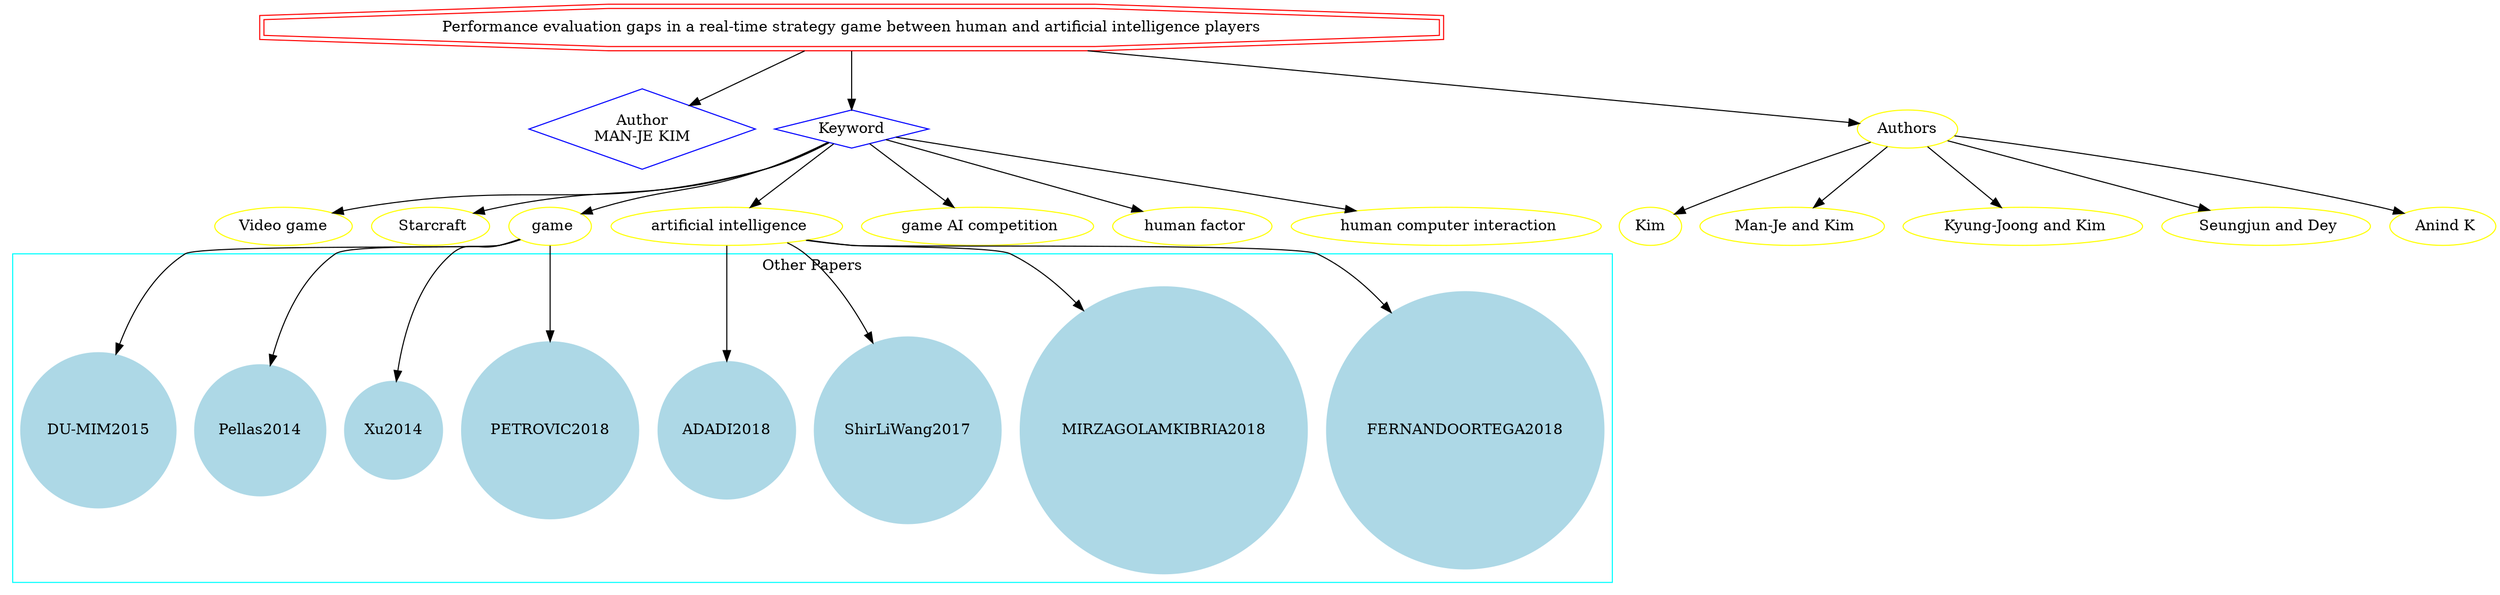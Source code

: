 strict digraph mind_map37 {
	node [color=red shape=doubleoctagon]
	"Performance evaluation gaps in a real-time strategy game between human and artificial intelligence players"
	node [color=blue shape=diamond]
	"Author
MAN-JE KIM"
	Keyword
	"Performance evaluation gaps in a real-time strategy game between human and artificial intelligence players" -> "Author
MAN-JE KIM"
	"Performance evaluation gaps in a real-time strategy game between human and artificial intelligence players" -> Keyword
	node [color=yellow shape=ellipse]
	"Video game"
	Keyword -> "Video game"
	" Starcraft"
	Keyword -> " Starcraft"
	" game"
	Keyword -> " game"
	" artificial intelligence"
	Keyword -> " artificial intelligence"
	" game AI competition"
	Keyword -> " game AI competition"
	" human factor"
	Keyword -> " human factor"
	" human computer interaction"
	Keyword -> " human computer interaction"
	subgraph cluster_0 {
		node [style=filled]
		node [color=lightblue shape=circle]
		label="Other Papers"
		color=cyan
		PETROVIC2018
		FERNANDOORTEGA2018
		MIRZAGOLAMKIBRIA2018
		"DU-MIM2015"
		ShirLiWang2017
		ADADI2018
		Xu2014
		Pellas2014
	}
	" game" -> PETROVIC2018
	" game" -> "DU-MIM2015"
	" game" -> "DU-MIM2015"
	" game" -> "DU-MIM2015"
	" game" -> Xu2014
	" game" -> Pellas2014
	" artificial intelligence" -> FERNANDOORTEGA2018
	" artificial intelligence" -> MIRZAGOLAMKIBRIA2018
	" artificial intelligence" -> ShirLiWang2017
	" artificial intelligence" -> ADADI2018
	"Performance evaluation gaps in a real-time strategy game between human and artificial intelligence players" -> Authors
	Authors -> Kim
	Authors -> " Man-Je and Kim"
	Authors -> " Kyung-Joong and Kim"
	Authors -> " Seungjun and Dey"
	Authors -> " Anind K"
}
